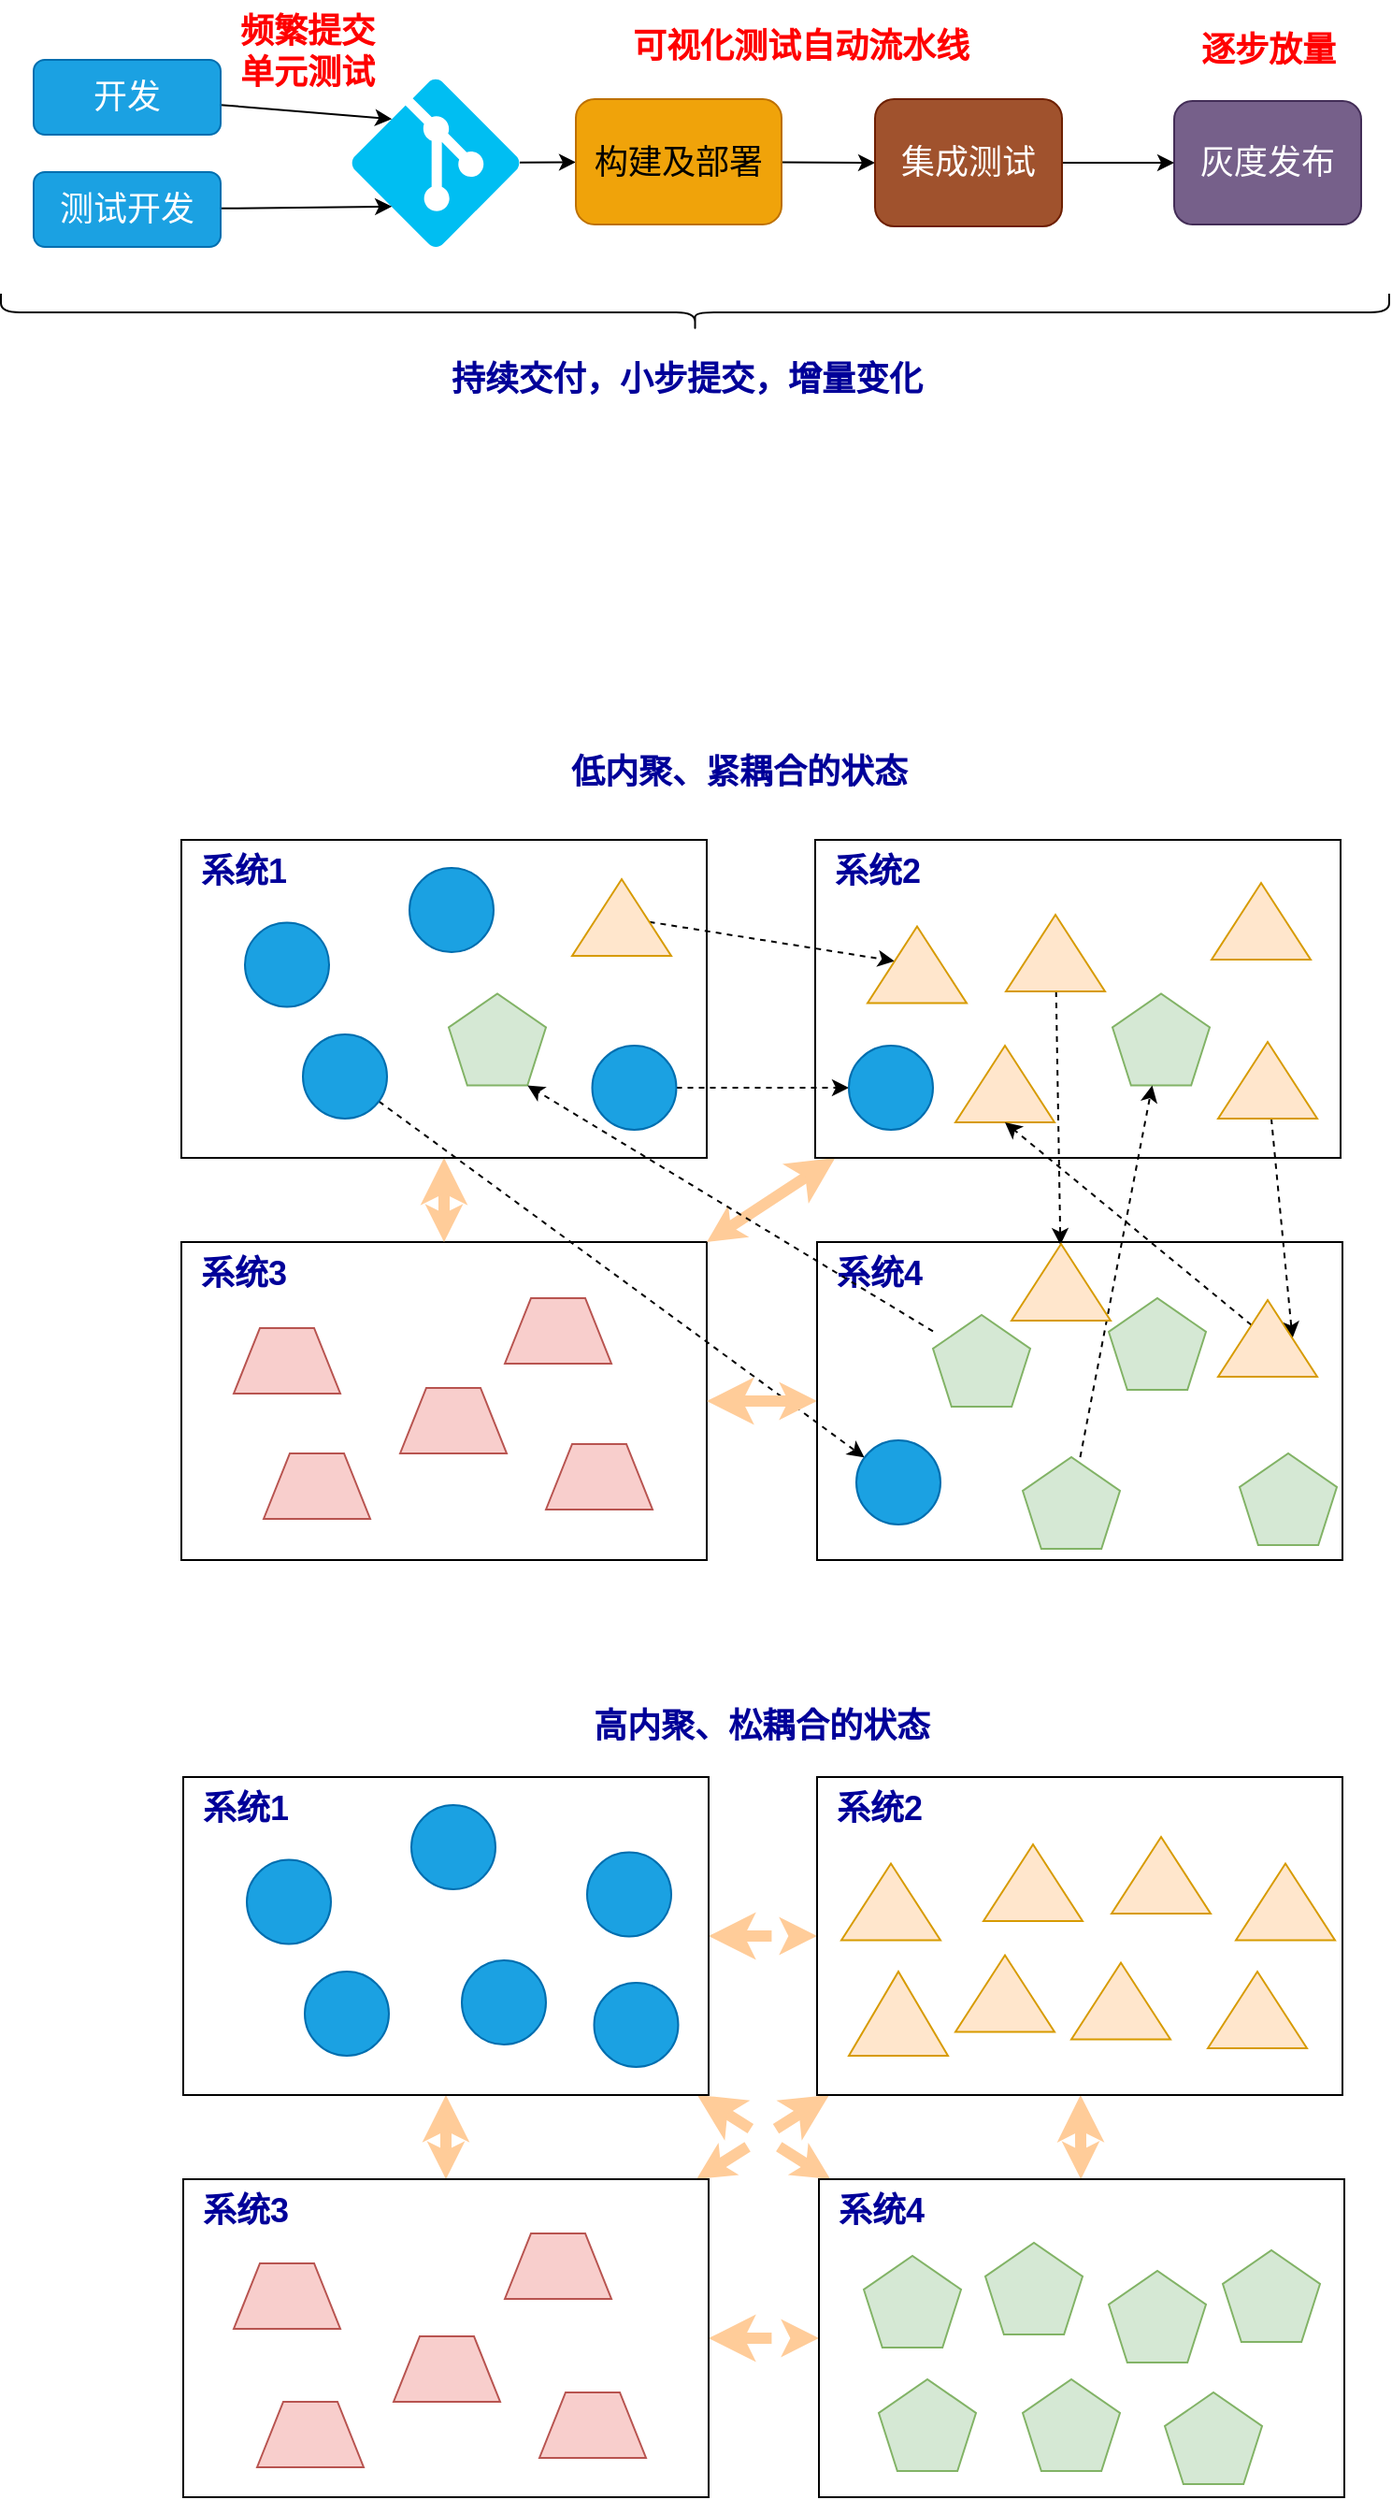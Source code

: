 <mxfile version="20.7.4" type="device"><diagram id="GWsIG46nIUl9DgNHygfs" name="第 1 页"><mxGraphModel dx="849" dy="862" grid="0" gridSize="10" guides="1" tooltips="1" connect="1" arrows="1" fold="1" page="0" pageScale="1" pageWidth="827" pageHeight="1169" math="0" shadow="0"><root><mxCell id="0"/><mxCell id="1" parent="0"/><mxCell id="vcRRqMPXrZKcophZi9en-32" value="" style="rounded=0;whiteSpace=wrap;html=1;fontSize=18;fontColor=#000099;fillColor=none;" vertex="1" parent="1"><mxGeometry x="139" y="892" width="281" height="170" as="geometry"/></mxCell><mxCell id="vcRRqMPXrZKcophZi9en-11" style="edgeStyle=none;rounded=0;orthogonalLoop=1;jettySize=auto;html=1;fontSize=18;fontColor=#FF0000;" edge="1" parent="1" source="vcRRqMPXrZKcophZi9en-1" target="vcRRqMPXrZKcophZi9en-7"><mxGeometry relative="1" as="geometry"/></mxCell><mxCell id="vcRRqMPXrZKcophZi9en-1" value="" style="verticalLabelPosition=bottom;html=1;verticalAlign=top;align=center;strokeColor=none;fillColor=#00BEF2;shape=mxgraph.azure.git_repository;" vertex="1" parent="1"><mxGeometry x="230" y="270" width="90" height="90" as="geometry"/></mxCell><mxCell id="vcRRqMPXrZKcophZi9en-4" style="rounded=0;orthogonalLoop=1;jettySize=auto;html=1;entryX=0.24;entryY=0.24;entryDx=0;entryDy=0;entryPerimeter=0;fontSize=18;" edge="1" parent="1" source="vcRRqMPXrZKcophZi9en-2" target="vcRRqMPXrZKcophZi9en-1"><mxGeometry relative="1" as="geometry"/></mxCell><mxCell id="vcRRqMPXrZKcophZi9en-2" value="开发" style="rounded=1;whiteSpace=wrap;html=1;fontSize=18;fillColor=#1ba1e2;fontColor=#ffffff;strokeColor=#006EAF;" vertex="1" parent="1"><mxGeometry x="60" y="260" width="100" height="40" as="geometry"/></mxCell><mxCell id="vcRRqMPXrZKcophZi9en-5" style="edgeStyle=none;rounded=0;orthogonalLoop=1;jettySize=auto;html=1;entryX=0.24;entryY=0.76;entryDx=0;entryDy=0;entryPerimeter=0;fontSize=18;" edge="1" parent="1" source="vcRRqMPXrZKcophZi9en-3" target="vcRRqMPXrZKcophZi9en-1"><mxGeometry relative="1" as="geometry"/></mxCell><mxCell id="vcRRqMPXrZKcophZi9en-3" value="测试开发" style="rounded=1;whiteSpace=wrap;html=1;fontSize=18;fillColor=#1ba1e2;fontColor=#ffffff;strokeColor=#006EAF;" vertex="1" parent="1"><mxGeometry x="60" y="320" width="100" height="40" as="geometry"/></mxCell><mxCell id="vcRRqMPXrZKcophZi9en-6" value="频繁提交&lt;br&gt;单元测试" style="text;html=1;align=center;verticalAlign=middle;resizable=0;points=[];autosize=1;strokeColor=none;fillColor=none;fontSize=18;fontColor=#FF0000;fontStyle=1" vertex="1" parent="1"><mxGeometry x="161" y="228" width="90" height="55" as="geometry"/></mxCell><mxCell id="vcRRqMPXrZKcophZi9en-13" style="edgeStyle=none;rounded=0;orthogonalLoop=1;jettySize=auto;html=1;entryX=0;entryY=0.5;entryDx=0;entryDy=0;fontSize=18;fontColor=#FF0000;" edge="1" parent="1" source="vcRRqMPXrZKcophZi9en-7" target="vcRRqMPXrZKcophZi9en-14"><mxGeometry relative="1" as="geometry"><mxPoint x="510" y="350" as="targetPoint"/></mxGeometry></mxCell><mxCell id="vcRRqMPXrZKcophZi9en-7" value="构建及部署" style="rounded=1;whiteSpace=wrap;html=1;fontSize=18;fillColor=#f0a30a;strokeColor=#BD7000;fontColor=#000000;" vertex="1" parent="1"><mxGeometry x="350" y="281" width="110" height="67" as="geometry"/></mxCell><mxCell id="vcRRqMPXrZKcophZi9en-10" value="灰度发布" style="rounded=1;whiteSpace=wrap;html=1;fontSize=18;fillColor=#76608a;fontColor=#ffffff;strokeColor=#432D57;" vertex="1" parent="1"><mxGeometry x="670" y="282" width="100" height="66" as="geometry"/></mxCell><mxCell id="vcRRqMPXrZKcophZi9en-16" style="edgeStyle=none;rounded=0;orthogonalLoop=1;jettySize=auto;html=1;fontSize=18;fontColor=#FF0000;" edge="1" parent="1" source="vcRRqMPXrZKcophZi9en-14" target="vcRRqMPXrZKcophZi9en-10"><mxGeometry relative="1" as="geometry"/></mxCell><mxCell id="vcRRqMPXrZKcophZi9en-14" value="集成测试" style="rounded=1;whiteSpace=wrap;html=1;fontSize=18;fillColor=#a0522d;fontColor=#ffffff;strokeColor=#6D1F00;" vertex="1" parent="1"><mxGeometry x="510" y="281" width="100" height="68" as="geometry"/></mxCell><mxCell id="vcRRqMPXrZKcophZi9en-15" value="持续交付，小步提交，增量变化" style="text;html=1;align=center;verticalAlign=middle;resizable=0;points=[];autosize=1;strokeColor=none;fillColor=none;fontSize=18;fontColor=#000099;fontStyle=1" vertex="1" parent="1"><mxGeometry x="274" y="414" width="270" height="34" as="geometry"/></mxCell><mxCell id="vcRRqMPXrZKcophZi9en-17" value="可视化测试自动流水线" style="text;html=1;align=center;verticalAlign=middle;resizable=0;points=[];autosize=1;strokeColor=none;fillColor=none;fontSize=18;fontColor=#FF0000;fontStyle=1" vertex="1" parent="1"><mxGeometry x="371" y="236" width="198" height="34" as="geometry"/></mxCell><mxCell id="vcRRqMPXrZKcophZi9en-18" value="" style="shape=curlyBracket;whiteSpace=wrap;html=1;rounded=1;labelPosition=left;verticalLabelPosition=middle;align=right;verticalAlign=middle;fontSize=18;fontColor=#000099;fillColor=none;rotation=-90;" vertex="1" parent="1"><mxGeometry x="403.75" y="23.75" width="20" height="742.5" as="geometry"/></mxCell><mxCell id="vcRRqMPXrZKcophZi9en-19" value="逐步放量" style="text;html=1;align=center;verticalAlign=middle;resizable=0;points=[];autosize=1;strokeColor=none;fillColor=none;fontSize=18;fontColor=#FF0000;fontStyle=1" vertex="1" parent="1"><mxGeometry x="675" y="238" width="90" height="34" as="geometry"/></mxCell><mxCell id="vcRRqMPXrZKcophZi9en-75" style="edgeStyle=none;rounded=0;orthogonalLoop=1;jettySize=auto;html=1;entryX=0.5;entryY=0;entryDx=0;entryDy=0;fontSize=18;fontColor=#000099;strokeWidth=6;startArrow=classic;startFill=1;endSize=1;strokeColor=#FFCC99;" edge="1" parent="1" source="vcRRqMPXrZKcophZi9en-20" target="vcRRqMPXrZKcophZi9en-32"><mxGeometry relative="1" as="geometry"/></mxCell><mxCell id="vcRRqMPXrZKcophZi9en-20" value="" style="rounded=0;whiteSpace=wrap;html=1;fontSize=18;fontColor=#000099;fillColor=none;" vertex="1" parent="1"><mxGeometry x="139" y="677" width="281" height="170" as="geometry"/></mxCell><mxCell id="vcRRqMPXrZKcophZi9en-21" value="" style="ellipse;whiteSpace=wrap;html=1;aspect=fixed;fontSize=18;fontColor=#ffffff;fillColor=#1ba1e2;strokeColor=#006EAF;" vertex="1" parent="1"><mxGeometry x="173" y="721.25" width="45" height="45" as="geometry"/></mxCell><mxCell id="vcRRqMPXrZKcophZi9en-70" style="edgeStyle=none;rounded=0;orthogonalLoop=1;jettySize=auto;html=1;fontSize=18;fontColor=#000099;dashed=1;" edge="1" parent="1" source="vcRRqMPXrZKcophZi9en-22" target="vcRRqMPXrZKcophZi9en-50"><mxGeometry relative="1" as="geometry"/></mxCell><mxCell id="vcRRqMPXrZKcophZi9en-22" value="" style="triangle;whiteSpace=wrap;html=1;fontSize=18;fillColor=#ffe6cc;rotation=-90;strokeColor=#d79b00;" vertex="1" parent="1"><mxGeometry x="354" y="692" width="41" height="53" as="geometry"/></mxCell><mxCell id="vcRRqMPXrZKcophZi9en-23" value="" style="shape=trapezoid;perimeter=trapezoidPerimeter;whiteSpace=wrap;html=1;fixedSize=1;fontSize=18;fillColor=#f8cecc;strokeColor=#b85450;size=14;" vertex="1" parent="1"><mxGeometry x="312" y="922" width="57" height="35" as="geometry"/></mxCell><mxCell id="vcRRqMPXrZKcophZi9en-24" value="" style="whiteSpace=wrap;html=1;shape=mxgraph.basic.pentagon;fontSize=18;fillColor=#d5e8d4;strokeColor=#82b366;" vertex="1" parent="1"><mxGeometry x="282" y="759.25" width="52" height="49" as="geometry"/></mxCell><mxCell id="vcRRqMPXrZKcophZi9en-25" value="" style="ellipse;whiteSpace=wrap;html=1;aspect=fixed;fontSize=18;fontColor=#ffffff;fillColor=#1ba1e2;strokeColor=#006EAF;" vertex="1" parent="1"><mxGeometry x="261" y="692" width="45" height="45" as="geometry"/></mxCell><mxCell id="vcRRqMPXrZKcophZi9en-67" style="edgeStyle=none;rounded=0;orthogonalLoop=1;jettySize=auto;html=1;fontSize=18;fontColor=#000099;dashed=1;" edge="1" parent="1" source="vcRRqMPXrZKcophZi9en-26" target="vcRRqMPXrZKcophZi9en-60"><mxGeometry relative="1" as="geometry"/></mxCell><mxCell id="vcRRqMPXrZKcophZi9en-26" value="" style="ellipse;whiteSpace=wrap;html=1;aspect=fixed;fontSize=18;fontColor=#ffffff;fillColor=#1ba1e2;strokeColor=#006EAF;" vertex="1" parent="1"><mxGeometry x="204" y="781" width="45" height="45" as="geometry"/></mxCell><mxCell id="vcRRqMPXrZKcophZi9en-69" style="edgeStyle=none;rounded=0;orthogonalLoop=1;jettySize=auto;html=1;fontSize=18;fontColor=#000099;dashed=1;" edge="1" parent="1" source="vcRRqMPXrZKcophZi9en-27" target="vcRRqMPXrZKcophZi9en-55"><mxGeometry relative="1" as="geometry"/></mxCell><mxCell id="vcRRqMPXrZKcophZi9en-27" value="" style="ellipse;whiteSpace=wrap;html=1;aspect=fixed;fontSize=18;fontColor=#ffffff;fillColor=#1ba1e2;strokeColor=#006EAF;" vertex="1" parent="1"><mxGeometry x="358.75" y="787" width="45" height="45" as="geometry"/></mxCell><mxCell id="vcRRqMPXrZKcophZi9en-28" value="" style="shape=trapezoid;perimeter=trapezoidPerimeter;whiteSpace=wrap;html=1;fixedSize=1;fontSize=18;fillColor=#f8cecc;strokeColor=#b85450;size=14;" vertex="1" parent="1"><mxGeometry x="167" y="938" width="57" height="35" as="geometry"/></mxCell><mxCell id="vcRRqMPXrZKcophZi9en-29" value="系统1" style="text;html=1;align=center;verticalAlign=middle;resizable=0;points=[];autosize=1;strokeColor=none;fillColor=none;fontSize=18;fontColor=#000099;fontStyle=1" vertex="1" parent="1"><mxGeometry x="140" y="677" width="64" height="34" as="geometry"/></mxCell><mxCell id="vcRRqMPXrZKcophZi9en-76" style="edgeStyle=none;rounded=0;orthogonalLoop=1;jettySize=auto;html=1;entryX=1;entryY=0;entryDx=0;entryDy=0;strokeWidth=6;fontSize=18;fontColor=#000099;startArrow=classic;startFill=1;endSize=1;strokeColor=#FFCC99;" edge="1" parent="1" source="vcRRqMPXrZKcophZi9en-30" target="vcRRqMPXrZKcophZi9en-32"><mxGeometry relative="1" as="geometry"/></mxCell><mxCell id="vcRRqMPXrZKcophZi9en-30" value="" style="rounded=0;whiteSpace=wrap;html=1;fontSize=18;fontColor=#000099;fillColor=none;" vertex="1" parent="1"><mxGeometry x="478" y="677" width="281" height="170" as="geometry"/></mxCell><mxCell id="vcRRqMPXrZKcophZi9en-31" value="系统2" style="text;html=1;align=center;verticalAlign=middle;resizable=0;points=[];autosize=1;strokeColor=none;fillColor=none;fontSize=18;fontColor=#000099;fontStyle=1" vertex="1" parent="1"><mxGeometry x="479" y="677" width="64" height="34" as="geometry"/></mxCell><mxCell id="vcRRqMPXrZKcophZi9en-77" style="edgeStyle=none;rounded=0;orthogonalLoop=1;jettySize=auto;html=1;strokeWidth=6;fontSize=18;fontColor=#000099;startArrow=classic;startFill=1;endSize=1;strokeColor=#FFCC99;" edge="1" parent="1" source="vcRRqMPXrZKcophZi9en-32" target="vcRRqMPXrZKcophZi9en-34"><mxGeometry relative="1" as="geometry"/></mxCell><mxCell id="vcRRqMPXrZKcophZi9en-33" value="系统3" style="text;html=1;align=center;verticalAlign=middle;resizable=0;points=[];autosize=1;strokeColor=none;fillColor=none;fontSize=18;fontColor=#000099;fontStyle=1" vertex="1" parent="1"><mxGeometry x="140" y="892" width="64" height="34" as="geometry"/></mxCell><mxCell id="vcRRqMPXrZKcophZi9en-34" value="" style="rounded=0;whiteSpace=wrap;html=1;fontSize=18;fontColor=#000099;fillColor=none;" vertex="1" parent="1"><mxGeometry x="479" y="892" width="281" height="170" as="geometry"/></mxCell><mxCell id="vcRRqMPXrZKcophZi9en-35" value="系统4" style="text;html=1;align=center;verticalAlign=middle;resizable=0;points=[];autosize=1;strokeColor=none;fillColor=none;fontSize=18;fontColor=#000099;fontStyle=1" vertex="1" parent="1"><mxGeometry x="480" y="892" width="64" height="34" as="geometry"/></mxCell><mxCell id="vcRRqMPXrZKcophZi9en-103" style="edgeStyle=none;rounded=0;orthogonalLoop=1;jettySize=auto;html=1;entryX=0;entryY=0.5;entryDx=0;entryDy=0;dashed=1;strokeColor=#FFCC99;strokeWidth=6;fontSize=18;fontColor=#000099;startArrow=classic;startFill=1;endSize=1;" edge="1" parent="1" source="vcRRqMPXrZKcophZi9en-36" target="vcRRqMPXrZKcophZi9en-44"><mxGeometry relative="1" as="geometry"/></mxCell><mxCell id="vcRRqMPXrZKcophZi9en-104" style="edgeStyle=none;rounded=0;orthogonalLoop=1;jettySize=auto;html=1;entryX=0.5;entryY=0;entryDx=0;entryDy=0;dashed=1;strokeColor=#FFCC99;strokeWidth=6;fontSize=18;fontColor=#000099;startArrow=classic;startFill=1;endSize=1;" edge="1" parent="1" source="vcRRqMPXrZKcophZi9en-36" target="vcRRqMPXrZKcophZi9en-46"><mxGeometry relative="1" as="geometry"/></mxCell><mxCell id="vcRRqMPXrZKcophZi9en-105" style="edgeStyle=none;rounded=0;orthogonalLoop=1;jettySize=auto;html=1;dashed=1;strokeColor=#FFCC99;strokeWidth=6;fontSize=18;fontColor=#000099;startArrow=classic;startFill=1;endSize=1;" edge="1" parent="1" source="vcRRqMPXrZKcophZi9en-36" target="vcRRqMPXrZKcophZi9en-49"><mxGeometry relative="1" as="geometry"/></mxCell><mxCell id="vcRRqMPXrZKcophZi9en-36" value="" style="rounded=0;whiteSpace=wrap;html=1;fontSize=18;fontColor=#000099;fillColor=none;" vertex="1" parent="1"><mxGeometry x="140" y="1178" width="281" height="170" as="geometry"/></mxCell><mxCell id="vcRRqMPXrZKcophZi9en-37" value="" style="ellipse;whiteSpace=wrap;html=1;aspect=fixed;fontSize=18;fontColor=#ffffff;fillColor=#1ba1e2;strokeColor=#006EAF;" vertex="1" parent="1"><mxGeometry x="174" y="1222.25" width="45" height="45" as="geometry"/></mxCell><mxCell id="vcRRqMPXrZKcophZi9en-38" value="" style="triangle;whiteSpace=wrap;html=1;fontSize=18;fillColor=#ffe6cc;rotation=-90;strokeColor=#d79b00;" vertex="1" parent="1"><mxGeometry x="574" y="1208" width="41" height="53" as="geometry"/></mxCell><mxCell id="vcRRqMPXrZKcophZi9en-39" value="" style="ellipse;whiteSpace=wrap;html=1;aspect=fixed;fontSize=18;fontColor=#ffffff;fillColor=#1ba1e2;strokeColor=#006EAF;" vertex="1" parent="1"><mxGeometry x="262" y="1193" width="45" height="45" as="geometry"/></mxCell><mxCell id="vcRRqMPXrZKcophZi9en-40" value="" style="ellipse;whiteSpace=wrap;html=1;aspect=fixed;fontSize=18;fontColor=#ffffff;fillColor=#1ba1e2;strokeColor=#006EAF;" vertex="1" parent="1"><mxGeometry x="205" y="1282" width="45" height="45" as="geometry"/></mxCell><mxCell id="vcRRqMPXrZKcophZi9en-41" value="" style="ellipse;whiteSpace=wrap;html=1;aspect=fixed;fontSize=18;fontColor=#ffffff;fillColor=#1ba1e2;strokeColor=#006EAF;" vertex="1" parent="1"><mxGeometry x="359.75" y="1288" width="45" height="45" as="geometry"/></mxCell><mxCell id="vcRRqMPXrZKcophZi9en-43" value="系统1" style="text;html=1;align=center;verticalAlign=middle;resizable=0;points=[];autosize=1;strokeColor=none;fillColor=none;fontSize=18;fontColor=#000099;fontStyle=1" vertex="1" parent="1"><mxGeometry x="141" y="1178" width="64" height="34" as="geometry"/></mxCell><mxCell id="vcRRqMPXrZKcophZi9en-102" style="edgeStyle=none;rounded=0;orthogonalLoop=1;jettySize=auto;html=1;dashed=1;strokeColor=#FFCC99;strokeWidth=6;fontSize=18;fontColor=#000099;startArrow=classic;startFill=1;endSize=1;" edge="1" parent="1" source="vcRRqMPXrZKcophZi9en-44" target="vcRRqMPXrZKcophZi9en-48"><mxGeometry relative="1" as="geometry"/></mxCell><mxCell id="vcRRqMPXrZKcophZi9en-106" style="edgeStyle=none;rounded=0;orthogonalLoop=1;jettySize=auto;html=1;dashed=1;strokeColor=#FFCC99;strokeWidth=6;fontSize=18;fontColor=#000099;startArrow=classic;startFill=1;endSize=1;" edge="1" parent="1" source="vcRRqMPXrZKcophZi9en-44" target="vcRRqMPXrZKcophZi9en-46"><mxGeometry relative="1" as="geometry"/></mxCell><mxCell id="vcRRqMPXrZKcophZi9en-44" value="" style="rounded=0;whiteSpace=wrap;html=1;fontSize=18;fontColor=#000099;fillColor=none;" vertex="1" parent="1"><mxGeometry x="479" y="1178" width="281" height="170" as="geometry"/></mxCell><mxCell id="vcRRqMPXrZKcophZi9en-45" value="系统2" style="text;html=1;align=center;verticalAlign=middle;resizable=0;points=[];autosize=1;strokeColor=none;fillColor=none;fontSize=18;fontColor=#000099;fontStyle=1" vertex="1" parent="1"><mxGeometry x="480" y="1178" width="64" height="34" as="geometry"/></mxCell><mxCell id="vcRRqMPXrZKcophZi9en-101" style="edgeStyle=none;rounded=0;orthogonalLoop=1;jettySize=auto;html=1;dashed=1;strokeColor=#FFCC99;strokeWidth=6;fontSize=18;fontColor=#000099;startArrow=classic;startFill=1;endSize=1;" edge="1" parent="1" source="vcRRqMPXrZKcophZi9en-46" target="vcRRqMPXrZKcophZi9en-48"><mxGeometry relative="1" as="geometry"/></mxCell><mxCell id="vcRRqMPXrZKcophZi9en-46" value="" style="rounded=0;whiteSpace=wrap;html=1;fontSize=18;fontColor=#000099;fillColor=none;" vertex="1" parent="1"><mxGeometry x="140" y="1393" width="281" height="170" as="geometry"/></mxCell><mxCell id="vcRRqMPXrZKcophZi9en-47" value="系统3" style="text;html=1;align=center;verticalAlign=middle;resizable=0;points=[];autosize=1;strokeColor=none;fillColor=none;fontSize=18;fontColor=#000099;fontStyle=1" vertex="1" parent="1"><mxGeometry x="141" y="1393" width="64" height="34" as="geometry"/></mxCell><mxCell id="vcRRqMPXrZKcophZi9en-48" value="" style="rounded=0;whiteSpace=wrap;html=1;fontSize=18;fontColor=#000099;fillColor=none;" vertex="1" parent="1"><mxGeometry x="480" y="1393" width="281" height="170" as="geometry"/></mxCell><mxCell id="vcRRqMPXrZKcophZi9en-49" value="系统4" style="text;html=1;align=center;verticalAlign=middle;resizable=0;points=[];autosize=1;strokeColor=none;fillColor=none;fontSize=18;fontColor=#000099;fontStyle=1" vertex="1" parent="1"><mxGeometry x="481" y="1393" width="64" height="34" as="geometry"/></mxCell><mxCell id="vcRRqMPXrZKcophZi9en-50" value="" style="triangle;whiteSpace=wrap;html=1;fontSize=18;fillColor=#ffe6cc;rotation=-90;strokeColor=#d79b00;" vertex="1" parent="1"><mxGeometry x="512" y="717.25" width="41" height="53" as="geometry"/></mxCell><mxCell id="vcRRqMPXrZKcophZi9en-51" value="" style="triangle;whiteSpace=wrap;html=1;fontSize=18;fillColor=#ffe6cc;rotation=-90;strokeColor=#d79b00;" vertex="1" parent="1"><mxGeometry x="559" y="781" width="41" height="53" as="geometry"/></mxCell><mxCell id="vcRRqMPXrZKcophZi9en-71" style="edgeStyle=none;rounded=0;orthogonalLoop=1;jettySize=auto;html=1;fontSize=18;fontColor=#000099;dashed=1;" edge="1" parent="1" source="vcRRqMPXrZKcophZi9en-52" target="vcRRqMPXrZKcophZi9en-66"><mxGeometry relative="1" as="geometry"/></mxCell><mxCell id="vcRRqMPXrZKcophZi9en-52" value="" style="triangle;whiteSpace=wrap;html=1;fontSize=18;fillColor=#ffe6cc;rotation=-90;strokeColor=#d79b00;" vertex="1" parent="1"><mxGeometry x="586" y="711" width="41" height="53" as="geometry"/></mxCell><mxCell id="vcRRqMPXrZKcophZi9en-53" value="" style="triangle;whiteSpace=wrap;html=1;fontSize=18;fillColor=#ffe6cc;rotation=-90;strokeColor=#d79b00;" vertex="1" parent="1"><mxGeometry x="696" y="694" width="41" height="53" as="geometry"/></mxCell><mxCell id="vcRRqMPXrZKcophZi9en-74" style="edgeStyle=none;rounded=0;orthogonalLoop=1;jettySize=auto;html=1;entryX=0.5;entryY=1;entryDx=0;entryDy=0;fontSize=18;fontColor=#000099;dashed=1;" edge="1" parent="1" source="vcRRqMPXrZKcophZi9en-54" target="vcRRqMPXrZKcophZi9en-65"><mxGeometry relative="1" as="geometry"/></mxCell><mxCell id="vcRRqMPXrZKcophZi9en-54" value="" style="triangle;whiteSpace=wrap;html=1;fontSize=18;fillColor=#ffe6cc;rotation=-90;strokeColor=#d79b00;" vertex="1" parent="1"><mxGeometry x="699.5" y="779" width="41" height="53" as="geometry"/></mxCell><mxCell id="vcRRqMPXrZKcophZi9en-55" value="" style="ellipse;whiteSpace=wrap;html=1;aspect=fixed;fontSize=18;fontColor=#ffffff;fillColor=#1ba1e2;strokeColor=#006EAF;" vertex="1" parent="1"><mxGeometry x="496" y="787" width="45" height="45" as="geometry"/></mxCell><mxCell id="vcRRqMPXrZKcophZi9en-56" value="" style="whiteSpace=wrap;html=1;shape=mxgraph.basic.pentagon;fontSize=18;fillColor=#d5e8d4;strokeColor=#82b366;" vertex="1" parent="1"><mxGeometry x="637" y="759.25" width="52" height="49" as="geometry"/></mxCell><mxCell id="vcRRqMPXrZKcophZi9en-57" value="" style="shape=trapezoid;perimeter=trapezoidPerimeter;whiteSpace=wrap;html=1;fixedSize=1;fontSize=18;fillColor=#f8cecc;strokeColor=#b85450;size=14;" vertex="1" parent="1"><mxGeometry x="183" y="1005" width="57" height="35" as="geometry"/></mxCell><mxCell id="vcRRqMPXrZKcophZi9en-58" value="" style="shape=trapezoid;perimeter=trapezoidPerimeter;whiteSpace=wrap;html=1;fixedSize=1;fontSize=18;fillColor=#f8cecc;strokeColor=#b85450;size=14;" vertex="1" parent="1"><mxGeometry x="256" y="970" width="57" height="35" as="geometry"/></mxCell><mxCell id="vcRRqMPXrZKcophZi9en-59" value="" style="shape=trapezoid;perimeter=trapezoidPerimeter;whiteSpace=wrap;html=1;fixedSize=1;fontSize=18;fillColor=#f8cecc;strokeColor=#b85450;size=14;" vertex="1" parent="1"><mxGeometry x="334" y="1000" width="57" height="35" as="geometry"/></mxCell><mxCell id="vcRRqMPXrZKcophZi9en-60" value="" style="ellipse;whiteSpace=wrap;html=1;aspect=fixed;fontSize=18;fontColor=#ffffff;fillColor=#1ba1e2;strokeColor=#006EAF;" vertex="1" parent="1"><mxGeometry x="500" y="998" width="45" height="45" as="geometry"/></mxCell><mxCell id="vcRRqMPXrZKcophZi9en-68" style="edgeStyle=none;rounded=0;orthogonalLoop=1;jettySize=auto;html=1;entryX=0.81;entryY=1;entryDx=0;entryDy=0;entryPerimeter=0;fontSize=18;fontColor=#000099;dashed=1;" edge="1" parent="1" source="vcRRqMPXrZKcophZi9en-61" target="vcRRqMPXrZKcophZi9en-24"><mxGeometry relative="1" as="geometry"/></mxCell><mxCell id="vcRRqMPXrZKcophZi9en-61" value="" style="whiteSpace=wrap;html=1;shape=mxgraph.basic.pentagon;fontSize=18;fillColor=#d5e8d4;strokeColor=#82b366;" vertex="1" parent="1"><mxGeometry x="541" y="931" width="52" height="49" as="geometry"/></mxCell><mxCell id="vcRRqMPXrZKcophZi9en-73" style="edgeStyle=none;rounded=0;orthogonalLoop=1;jettySize=auto;html=1;fontSize=18;fontColor=#000099;dashed=1;" edge="1" parent="1" source="vcRRqMPXrZKcophZi9en-62" target="vcRRqMPXrZKcophZi9en-56"><mxGeometry relative="1" as="geometry"/></mxCell><mxCell id="vcRRqMPXrZKcophZi9en-62" value="" style="whiteSpace=wrap;html=1;shape=mxgraph.basic.pentagon;fontSize=18;fillColor=#d5e8d4;strokeColor=#82b366;" vertex="1" parent="1"><mxGeometry x="589" y="1007" width="52" height="49" as="geometry"/></mxCell><mxCell id="vcRRqMPXrZKcophZi9en-63" value="" style="whiteSpace=wrap;html=1;shape=mxgraph.basic.pentagon;fontSize=18;fillColor=#d5e8d4;strokeColor=#82b366;" vertex="1" parent="1"><mxGeometry x="635" y="922" width="52" height="49" as="geometry"/></mxCell><mxCell id="vcRRqMPXrZKcophZi9en-64" value="" style="whiteSpace=wrap;html=1;shape=mxgraph.basic.pentagon;fontSize=18;fillColor=#d5e8d4;strokeColor=#82b366;" vertex="1" parent="1"><mxGeometry x="705" y="1005" width="52" height="49" as="geometry"/></mxCell><mxCell id="vcRRqMPXrZKcophZi9en-72" style="edgeStyle=none;rounded=0;orthogonalLoop=1;jettySize=auto;html=1;entryX=0;entryY=0.5;entryDx=0;entryDy=0;fontSize=18;fontColor=#000099;dashed=1;" edge="1" parent="1" source="vcRRqMPXrZKcophZi9en-65" target="vcRRqMPXrZKcophZi9en-51"><mxGeometry relative="1" as="geometry"/></mxCell><mxCell id="vcRRqMPXrZKcophZi9en-65" value="" style="triangle;whiteSpace=wrap;html=1;fontSize=18;fillColor=#ffe6cc;rotation=-90;strokeColor=#d79b00;" vertex="1" parent="1"><mxGeometry x="699.5" y="917" width="41" height="53" as="geometry"/></mxCell><mxCell id="vcRRqMPXrZKcophZi9en-66" value="" style="triangle;whiteSpace=wrap;html=1;fontSize=18;fillColor=#ffe6cc;rotation=-90;strokeColor=#d79b00;" vertex="1" parent="1"><mxGeometry x="589" y="887" width="41" height="53" as="geometry"/></mxCell><mxCell id="vcRRqMPXrZKcophZi9en-78" value="低内聚、紧耦合的状态" style="text;html=1;align=center;verticalAlign=middle;resizable=0;points=[];autosize=1;strokeColor=none;fillColor=none;fontSize=18;fontColor=#000099;fontStyle=1" vertex="1" parent="1"><mxGeometry x="338" y="624" width="198" height="34" as="geometry"/></mxCell><mxCell id="vcRRqMPXrZKcophZi9en-79" value="高内聚、松耦合的状态" style="text;html=1;align=center;verticalAlign=middle;resizable=0;points=[];autosize=1;strokeColor=none;fillColor=none;fontSize=18;fontColor=#000099;fontStyle=1" vertex="1" parent="1"><mxGeometry x="350" y="1134" width="198" height="34" as="geometry"/></mxCell><mxCell id="vcRRqMPXrZKcophZi9en-80" value="" style="shape=trapezoid;perimeter=trapezoidPerimeter;whiteSpace=wrap;html=1;fixedSize=1;fontSize=18;fillColor=#f8cecc;strokeColor=#b85450;size=14;" vertex="1" parent="1"><mxGeometry x="179.5" y="1512" width="57" height="35" as="geometry"/></mxCell><mxCell id="vcRRqMPXrZKcophZi9en-81" value="" style="shape=trapezoid;perimeter=trapezoidPerimeter;whiteSpace=wrap;html=1;fixedSize=1;fontSize=18;fillColor=#f8cecc;strokeColor=#b85450;size=14;" vertex="1" parent="1"><mxGeometry x="252.5" y="1477" width="57" height="35" as="geometry"/></mxCell><mxCell id="vcRRqMPXrZKcophZi9en-82" value="" style="shape=trapezoid;perimeter=trapezoidPerimeter;whiteSpace=wrap;html=1;fixedSize=1;fontSize=18;fillColor=#f8cecc;strokeColor=#b85450;size=14;" vertex="1" parent="1"><mxGeometry x="330.5" y="1507" width="57" height="35" as="geometry"/></mxCell><mxCell id="vcRRqMPXrZKcophZi9en-83" value="" style="shape=trapezoid;perimeter=trapezoidPerimeter;whiteSpace=wrap;html=1;fixedSize=1;fontSize=18;fillColor=#f8cecc;strokeColor=#b85450;size=14;" vertex="1" parent="1"><mxGeometry x="312" y="1422" width="57" height="35" as="geometry"/></mxCell><mxCell id="vcRRqMPXrZKcophZi9en-84" value="" style="shape=trapezoid;perimeter=trapezoidPerimeter;whiteSpace=wrap;html=1;fixedSize=1;fontSize=18;fillColor=#f8cecc;strokeColor=#b85450;size=14;" vertex="1" parent="1"><mxGeometry x="167" y="1438" width="57" height="35" as="geometry"/></mxCell><mxCell id="vcRRqMPXrZKcophZi9en-85" value="" style="triangle;whiteSpace=wrap;html=1;fontSize=18;fillColor=#ffe6cc;rotation=-90;strokeColor=#d79b00;" vertex="1" parent="1"><mxGeometry x="498" y="1218.25" width="41" height="53" as="geometry"/></mxCell><mxCell id="vcRRqMPXrZKcophZi9en-86" value="" style="triangle;whiteSpace=wrap;html=1;fontSize=18;fillColor=#ffe6cc;rotation=-90;strokeColor=#d79b00;" vertex="1" parent="1"><mxGeometry x="642.5" y="1204" width="41" height="53" as="geometry"/></mxCell><mxCell id="vcRRqMPXrZKcophZi9en-87" value="" style="triangle;whiteSpace=wrap;html=1;fontSize=18;fillColor=#ffe6cc;rotation=-90;strokeColor=#d79b00;" vertex="1" parent="1"><mxGeometry x="694" y="1276" width="41" height="53" as="geometry"/></mxCell><mxCell id="vcRRqMPXrZKcophZi9en-88" value="" style="triangle;whiteSpace=wrap;html=1;fontSize=18;fillColor=#ffe6cc;rotation=-90;strokeColor=#d79b00;" vertex="1" parent="1"><mxGeometry x="709" y="1218.25" width="41" height="53" as="geometry"/></mxCell><mxCell id="vcRRqMPXrZKcophZi9en-89" value="" style="triangle;whiteSpace=wrap;html=1;fontSize=18;fillColor=#ffe6cc;rotation=-90;strokeColor=#d79b00;" vertex="1" parent="1"><mxGeometry x="621" y="1271.25" width="41" height="53" as="geometry"/></mxCell><mxCell id="vcRRqMPXrZKcophZi9en-90" value="" style="triangle;whiteSpace=wrap;html=1;fontSize=18;fillColor=#ffe6cc;rotation=-90;strokeColor=#d79b00;" vertex="1" parent="1"><mxGeometry x="500" y="1278" width="45" height="53" as="geometry"/></mxCell><mxCell id="vcRRqMPXrZKcophZi9en-91" value="" style="triangle;whiteSpace=wrap;html=1;fontSize=18;fillColor=#ffe6cc;rotation=-90;strokeColor=#d79b00;" vertex="1" parent="1"><mxGeometry x="559" y="1267.25" width="41" height="53" as="geometry"/></mxCell><mxCell id="vcRRqMPXrZKcophZi9en-92" value="" style="ellipse;whiteSpace=wrap;html=1;aspect=fixed;fontSize=18;fontColor=#ffffff;fillColor=#1ba1e2;strokeColor=#006EAF;" vertex="1" parent="1"><mxGeometry x="289" y="1276" width="45" height="45" as="geometry"/></mxCell><mxCell id="vcRRqMPXrZKcophZi9en-93" value="" style="ellipse;whiteSpace=wrap;html=1;aspect=fixed;fontSize=18;fontColor=#ffffff;fillColor=#1ba1e2;strokeColor=#006EAF;" vertex="1" parent="1"><mxGeometry x="356" y="1218.25" width="45" height="45" as="geometry"/></mxCell><mxCell id="vcRRqMPXrZKcophZi9en-94" value="" style="whiteSpace=wrap;html=1;shape=mxgraph.basic.pentagon;fontSize=18;fillColor=#d5e8d4;strokeColor=#82b366;" vertex="1" parent="1"><mxGeometry x="504" y="1434" width="52" height="49" as="geometry"/></mxCell><mxCell id="vcRRqMPXrZKcophZi9en-95" value="" style="whiteSpace=wrap;html=1;shape=mxgraph.basic.pentagon;fontSize=18;fillColor=#d5e8d4;strokeColor=#82b366;" vertex="1" parent="1"><mxGeometry x="512" y="1500" width="52" height="49" as="geometry"/></mxCell><mxCell id="vcRRqMPXrZKcophZi9en-96" value="" style="whiteSpace=wrap;html=1;shape=mxgraph.basic.pentagon;fontSize=18;fillColor=#d5e8d4;strokeColor=#82b366;" vertex="1" parent="1"><mxGeometry x="665" y="1507" width="52" height="49" as="geometry"/></mxCell><mxCell id="vcRRqMPXrZKcophZi9en-97" value="" style="whiteSpace=wrap;html=1;shape=mxgraph.basic.pentagon;fontSize=18;fillColor=#d5e8d4;strokeColor=#82b366;" vertex="1" parent="1"><mxGeometry x="696" y="1431" width="52" height="49" as="geometry"/></mxCell><mxCell id="vcRRqMPXrZKcophZi9en-98" value="" style="whiteSpace=wrap;html=1;shape=mxgraph.basic.pentagon;fontSize=18;fillColor=#d5e8d4;strokeColor=#82b366;" vertex="1" parent="1"><mxGeometry x="569" y="1427" width="52" height="49" as="geometry"/></mxCell><mxCell id="vcRRqMPXrZKcophZi9en-99" value="" style="whiteSpace=wrap;html=1;shape=mxgraph.basic.pentagon;fontSize=18;fillColor=#d5e8d4;strokeColor=#82b366;" vertex="1" parent="1"><mxGeometry x="635" y="1442" width="52" height="49" as="geometry"/></mxCell><mxCell id="vcRRqMPXrZKcophZi9en-100" value="" style="whiteSpace=wrap;html=1;shape=mxgraph.basic.pentagon;fontSize=18;fillColor=#d5e8d4;strokeColor=#82b366;" vertex="1" parent="1"><mxGeometry x="589" y="1500" width="52" height="49" as="geometry"/></mxCell></root></mxGraphModel></diagram></mxfile>